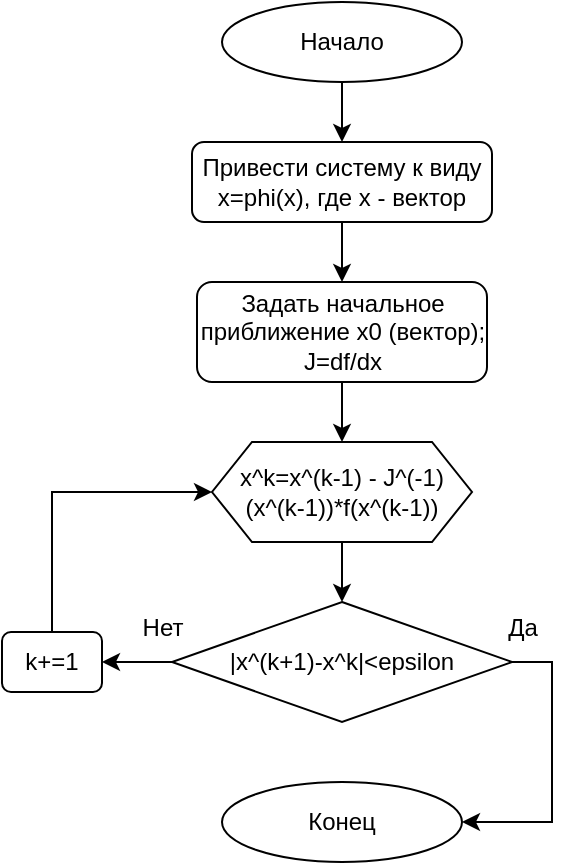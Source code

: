 <mxfile version="24.8.3">
  <diagram id="C5RBs43oDa-KdzZeNtuy" name="Page-1">
    <mxGraphModel dx="1290" dy="557" grid="1" gridSize="10" guides="1" tooltips="1" connect="1" arrows="1" fold="1" page="1" pageScale="1" pageWidth="827" pageHeight="1169" math="0" shadow="0">
      <root>
        <mxCell id="WIyWlLk6GJQsqaUBKTNV-0" />
        <mxCell id="WIyWlLk6GJQsqaUBKTNV-1" parent="WIyWlLk6GJQsqaUBKTNV-0" />
        <mxCell id="OzYfU2kAkMacpWaQOSSd-1" value="" style="edgeStyle=orthogonalEdgeStyle;rounded=0;orthogonalLoop=1;jettySize=auto;html=1;" edge="1" parent="WIyWlLk6GJQsqaUBKTNV-1" source="AcnrYrXJp3ras1kbxZeb-0" target="OzYfU2kAkMacpWaQOSSd-0">
          <mxGeometry relative="1" as="geometry" />
        </mxCell>
        <mxCell id="AcnrYrXJp3ras1kbxZeb-0" value="Начало" style="ellipse;whiteSpace=wrap;html=1;" parent="WIyWlLk6GJQsqaUBKTNV-1" vertex="1">
          <mxGeometry x="220" y="100" width="120" height="40" as="geometry" />
        </mxCell>
        <mxCell id="OzYfU2kAkMacpWaQOSSd-4" value="" style="edgeStyle=orthogonalEdgeStyle;rounded=0;orthogonalLoop=1;jettySize=auto;html=1;" edge="1" parent="WIyWlLk6GJQsqaUBKTNV-1" source="OzYfU2kAkMacpWaQOSSd-0" target="OzYfU2kAkMacpWaQOSSd-3">
          <mxGeometry relative="1" as="geometry" />
        </mxCell>
        <mxCell id="OzYfU2kAkMacpWaQOSSd-0" value="Привести систему к виду x=phi(x), где x - вектор" style="rounded=1;whiteSpace=wrap;html=1;" vertex="1" parent="WIyWlLk6GJQsqaUBKTNV-1">
          <mxGeometry x="205" y="170" width="150" height="40" as="geometry" />
        </mxCell>
        <mxCell id="OzYfU2kAkMacpWaQOSSd-8" value="" style="edgeStyle=orthogonalEdgeStyle;rounded=0;orthogonalLoop=1;jettySize=auto;html=1;" edge="1" parent="WIyWlLk6GJQsqaUBKTNV-1" source="OzYfU2kAkMacpWaQOSSd-2" target="OzYfU2kAkMacpWaQOSSd-5">
          <mxGeometry relative="1" as="geometry" />
        </mxCell>
        <mxCell id="OzYfU2kAkMacpWaQOSSd-2" value="x^k=x^(k-1) - J^(-1)(x^(k-1))*f(x^(k-1))" style="shape=hexagon;perimeter=hexagonPerimeter2;whiteSpace=wrap;html=1;fixedSize=1;" vertex="1" parent="WIyWlLk6GJQsqaUBKTNV-1">
          <mxGeometry x="215" y="320" width="130" height="50" as="geometry" />
        </mxCell>
        <mxCell id="OzYfU2kAkMacpWaQOSSd-7" value="" style="edgeStyle=orthogonalEdgeStyle;rounded=0;orthogonalLoop=1;jettySize=auto;html=1;" edge="1" parent="WIyWlLk6GJQsqaUBKTNV-1" source="OzYfU2kAkMacpWaQOSSd-3" target="OzYfU2kAkMacpWaQOSSd-2">
          <mxGeometry relative="1" as="geometry" />
        </mxCell>
        <mxCell id="OzYfU2kAkMacpWaQOSSd-3" value="Задать начальное приближение x0 (вектор);&lt;div&gt;J=df/dx&lt;/div&gt;" style="rounded=1;whiteSpace=wrap;html=1;" vertex="1" parent="WIyWlLk6GJQsqaUBKTNV-1">
          <mxGeometry x="207.5" y="240" width="145" height="50" as="geometry" />
        </mxCell>
        <mxCell id="OzYfU2kAkMacpWaQOSSd-11" style="edgeStyle=orthogonalEdgeStyle;rounded=0;orthogonalLoop=1;jettySize=auto;html=1;entryX=1;entryY=0.5;entryDx=0;entryDy=0;" edge="1" parent="WIyWlLk6GJQsqaUBKTNV-1" source="OzYfU2kAkMacpWaQOSSd-5" target="OzYfU2kAkMacpWaQOSSd-10">
          <mxGeometry relative="1" as="geometry" />
        </mxCell>
        <mxCell id="OzYfU2kAkMacpWaQOSSd-15" style="edgeStyle=orthogonalEdgeStyle;rounded=0;orthogonalLoop=1;jettySize=auto;html=1;entryX=1;entryY=0.5;entryDx=0;entryDy=0;" edge="1" parent="WIyWlLk6GJQsqaUBKTNV-1" source="OzYfU2kAkMacpWaQOSSd-5" target="OzYfU2kAkMacpWaQOSSd-14">
          <mxGeometry relative="1" as="geometry">
            <Array as="points">
              <mxPoint x="385" y="430" />
              <mxPoint x="385" y="510" />
            </Array>
          </mxGeometry>
        </mxCell>
        <mxCell id="OzYfU2kAkMacpWaQOSSd-5" value="|x^(k+1)-x^k|&amp;lt;epsilon" style="rhombus;whiteSpace=wrap;html=1;" vertex="1" parent="WIyWlLk6GJQsqaUBKTNV-1">
          <mxGeometry x="195" y="400" width="170" height="60" as="geometry" />
        </mxCell>
        <mxCell id="OzYfU2kAkMacpWaQOSSd-12" style="edgeStyle=orthogonalEdgeStyle;rounded=0;orthogonalLoop=1;jettySize=auto;html=1;entryX=0;entryY=0.5;entryDx=0;entryDy=0;" edge="1" parent="WIyWlLk6GJQsqaUBKTNV-1" source="OzYfU2kAkMacpWaQOSSd-10" target="OzYfU2kAkMacpWaQOSSd-2">
          <mxGeometry relative="1" as="geometry">
            <Array as="points">
              <mxPoint x="135" y="345" />
            </Array>
          </mxGeometry>
        </mxCell>
        <mxCell id="OzYfU2kAkMacpWaQOSSd-10" value="k+=1" style="rounded=1;whiteSpace=wrap;html=1;" vertex="1" parent="WIyWlLk6GJQsqaUBKTNV-1">
          <mxGeometry x="110" y="415" width="50" height="30" as="geometry" />
        </mxCell>
        <mxCell id="OzYfU2kAkMacpWaQOSSd-13" value="Нет" style="text;html=1;align=center;verticalAlign=middle;resizable=0;points=[];autosize=1;strokeColor=none;fillColor=none;" vertex="1" parent="WIyWlLk6GJQsqaUBKTNV-1">
          <mxGeometry x="170" y="398" width="40" height="30" as="geometry" />
        </mxCell>
        <mxCell id="OzYfU2kAkMacpWaQOSSd-14" value="Конец" style="ellipse;whiteSpace=wrap;html=1;" vertex="1" parent="WIyWlLk6GJQsqaUBKTNV-1">
          <mxGeometry x="220" y="490" width="120" height="40" as="geometry" />
        </mxCell>
        <mxCell id="OzYfU2kAkMacpWaQOSSd-17" value="Да" style="text;html=1;align=center;verticalAlign=middle;resizable=0;points=[];autosize=1;strokeColor=none;fillColor=none;" vertex="1" parent="WIyWlLk6GJQsqaUBKTNV-1">
          <mxGeometry x="350" y="398" width="40" height="30" as="geometry" />
        </mxCell>
      </root>
    </mxGraphModel>
  </diagram>
</mxfile>
